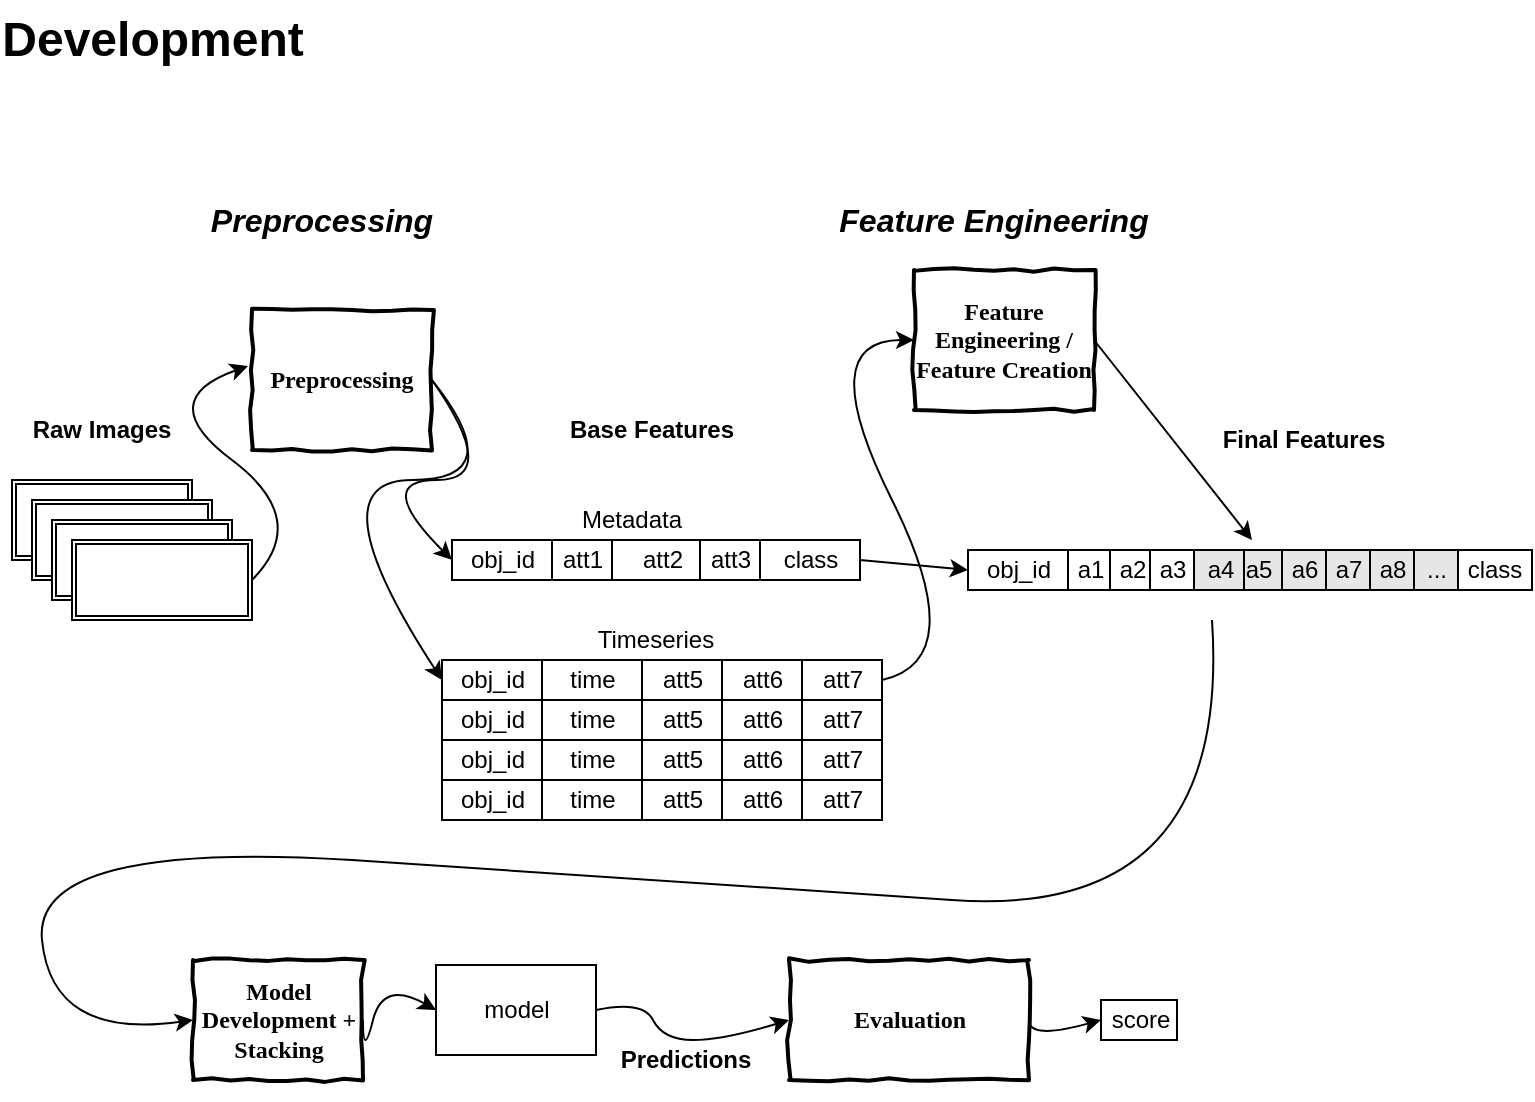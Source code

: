 <mxfile version="13.1.3" type="device"><diagram id="7KciXCJ1aW7BZ2kJWsPv" name="Page-1"><mxGraphModel dx="1173" dy="583" grid="1" gridSize="10" guides="1" tooltips="1" connect="1" arrows="1" fold="1" page="1" pageScale="1" pageWidth="850" pageHeight="1100" math="0" shadow="0"><root><mxCell id="0"/><mxCell id="1" parent="0"/><mxCell id="vH9QBmoqrxRi0e5e6W_i-3" value="Development" style="text;strokeColor=none;fillColor=none;html=1;fontSize=24;fontStyle=1;verticalAlign=middle;align=center;" parent="1" vertex="1"><mxGeometry x="80" y="20" width="100" height="40" as="geometry"/></mxCell><mxCell id="vH9QBmoqrxRi0e5e6W_i-5" value="" style="shape=ext;double=1;rounded=0;whiteSpace=wrap;html=1;" parent="1" vertex="1"><mxGeometry x="60" y="260" width="90" height="40" as="geometry"/></mxCell><mxCell id="vH9QBmoqrxRi0e5e6W_i-6" value="" style="shape=ext;double=1;rounded=0;whiteSpace=wrap;html=1;" parent="1" vertex="1"><mxGeometry x="70" y="270" width="90" height="40" as="geometry"/></mxCell><mxCell id="vH9QBmoqrxRi0e5e6W_i-7" value="" style="shape=ext;double=1;rounded=0;whiteSpace=wrap;html=1;" parent="1" vertex="1"><mxGeometry x="80" y="280" width="90" height="40" as="geometry"/></mxCell><mxCell id="vH9QBmoqrxRi0e5e6W_i-8" value="" style="shape=ext;double=1;rounded=0;whiteSpace=wrap;html=1;" parent="1" vertex="1"><mxGeometry x="90" y="290" width="90" height="40" as="geometry"/></mxCell><UserObject label="&lt;b&gt;Raw Images&lt;/b&gt;" placeholders="1" name="Variable" id="vH9QBmoqrxRi0e5e6W_i-9"><mxCell style="text;html=1;strokeColor=none;fillColor=none;align=center;verticalAlign=middle;whiteSpace=wrap;overflow=hidden;" parent="1" vertex="1"><mxGeometry x="65" y="225" width="80" height="20" as="geometry"/></mxCell></UserObject><mxCell id="vH9QBmoqrxRi0e5e6W_i-11" value="&lt;font style=&quot;font-size: 16px&quot;&gt;&lt;i&gt;&lt;b&gt;Feature Engineering&lt;/b&gt;&lt;/i&gt;&lt;/font&gt;" style="text;html=1;strokeColor=none;fillColor=none;align=center;verticalAlign=middle;whiteSpace=wrap;rounded=0;" parent="1" vertex="1"><mxGeometry x="460" y="120" width="182" height="20" as="geometry"/></mxCell><mxCell id="vH9QBmoqrxRi0e5e6W_i-14" value="time" style="html=1;" parent="1" vertex="1"><mxGeometry x="325" y="350" width="50" height="20" as="geometry"/></mxCell><mxCell id="vH9QBmoqrxRi0e5e6W_i-17" value="att1" style="html=1;" parent="1" vertex="1"><mxGeometry x="330" y="290" width="30" height="20" as="geometry"/></mxCell><mxCell id="vH9QBmoqrxRi0e5e6W_i-23" value="obj_id" style="html=1;" parent="1" vertex="1"><mxGeometry x="280" y="290" width="50" height="20" as="geometry"/></mxCell><mxCell id="vH9QBmoqrxRi0e5e6W_i-24" value="att2" style="html=1;" parent="1" vertex="1"><mxGeometry x="360" y="290" width="50" height="20" as="geometry"/></mxCell><mxCell id="vH9QBmoqrxRi0e5e6W_i-25" value="att3" style="html=1;" parent="1" vertex="1"><mxGeometry x="404" y="290" width="30" height="20" as="geometry"/></mxCell><mxCell id="vH9QBmoqrxRi0e5e6W_i-26" value="class" style="html=1;" parent="1" vertex="1"><mxGeometry x="434" y="290" width="50" height="20" as="geometry"/></mxCell><mxCell id="vH9QBmoqrxRi0e5e6W_i-27" value="Metadata" style="text;html=1;strokeColor=none;fillColor=none;align=center;verticalAlign=middle;whiteSpace=wrap;rounded=0;" parent="1" vertex="1"><mxGeometry x="275" y="270" width="190" height="20" as="geometry"/></mxCell><mxCell id="vH9QBmoqrxRi0e5e6W_i-28" value="Timeseries" style="text;html=1;strokeColor=none;fillColor=none;align=center;verticalAlign=middle;whiteSpace=wrap;rounded=0;" parent="1" vertex="1"><mxGeometry x="271.5" y="330" width="220" height="20" as="geometry"/></mxCell><mxCell id="vH9QBmoqrxRi0e5e6W_i-29" value="obj_id" style="html=1;" parent="1" vertex="1"><mxGeometry x="275" y="350" width="50" height="20" as="geometry"/></mxCell><mxCell id="vH9QBmoqrxRi0e5e6W_i-30" value="att5" style="html=1;" parent="1" vertex="1"><mxGeometry x="375" y="350" width="40" height="20" as="geometry"/></mxCell><mxCell id="vH9QBmoqrxRi0e5e6W_i-32" value="att7" style="html=1;" parent="1" vertex="1"><mxGeometry x="455" y="350" width="40" height="20" as="geometry"/></mxCell><mxCell id="vH9QBmoqrxRi0e5e6W_i-35" value="att6" style="html=1;" parent="1" vertex="1"><mxGeometry x="415" y="350" width="40" height="20" as="geometry"/></mxCell><mxCell id="vH9QBmoqrxRi0e5e6W_i-37" value="obj_id" style="html=1;" parent="1" vertex="1"><mxGeometry x="275" y="370" width="50" height="20" as="geometry"/></mxCell><mxCell id="vH9QBmoqrxRi0e5e6W_i-38" value="att5" style="html=1;" parent="1" vertex="1"><mxGeometry x="375" y="370" width="40" height="20" as="geometry"/></mxCell><mxCell id="vH9QBmoqrxRi0e5e6W_i-39" value="att7" style="html=1;" parent="1" vertex="1"><mxGeometry x="455" y="370" width="40" height="20" as="geometry"/></mxCell><mxCell id="vH9QBmoqrxRi0e5e6W_i-40" value="att6" style="html=1;" parent="1" vertex="1"><mxGeometry x="415" y="370" width="40" height="20" as="geometry"/></mxCell><mxCell id="vH9QBmoqrxRi0e5e6W_i-42" value="obj_id" style="html=1;" parent="1" vertex="1"><mxGeometry x="275" y="390" width="50" height="20" as="geometry"/></mxCell><mxCell id="vH9QBmoqrxRi0e5e6W_i-43" value="att5" style="html=1;" parent="1" vertex="1"><mxGeometry x="375" y="390" width="40" height="20" as="geometry"/></mxCell><mxCell id="vH9QBmoqrxRi0e5e6W_i-44" value="att7" style="html=1;" parent="1" vertex="1"><mxGeometry x="455" y="390" width="40" height="20" as="geometry"/></mxCell><mxCell id="vH9QBmoqrxRi0e5e6W_i-45" value="att6" style="html=1;" parent="1" vertex="1"><mxGeometry x="415" y="390" width="40" height="20" as="geometry"/></mxCell><mxCell id="vH9QBmoqrxRi0e5e6W_i-47" value="obj_id" style="html=1;" parent="1" vertex="1"><mxGeometry x="275" y="410" width="50" height="20" as="geometry"/></mxCell><mxCell id="vH9QBmoqrxRi0e5e6W_i-48" value="att5" style="html=1;" parent="1" vertex="1"><mxGeometry x="375" y="410" width="40" height="20" as="geometry"/></mxCell><mxCell id="vH9QBmoqrxRi0e5e6W_i-49" value="att7" style="html=1;" parent="1" vertex="1"><mxGeometry x="455" y="410" width="40" height="20" as="geometry"/></mxCell><mxCell id="vH9QBmoqrxRi0e5e6W_i-50" value="att6" style="html=1;" parent="1" vertex="1"><mxGeometry x="415" y="410" width="40" height="20" as="geometry"/></mxCell><mxCell id="vH9QBmoqrxRi0e5e6W_i-51" value="time" style="html=1;" parent="1" vertex="1"><mxGeometry x="325" y="370" width="50" height="20" as="geometry"/></mxCell><mxCell id="vH9QBmoqrxRi0e5e6W_i-52" value="time" style="html=1;" parent="1" vertex="1"><mxGeometry x="325" y="390" width="50" height="20" as="geometry"/></mxCell><mxCell id="vH9QBmoqrxRi0e5e6W_i-53" value="time" style="html=1;" parent="1" vertex="1"><mxGeometry x="325" y="410" width="50" height="20" as="geometry"/></mxCell><UserObject label="&lt;b&gt;Base Features&lt;/b&gt;" placeholders="1" name="Variable" id="vH9QBmoqrxRi0e5e6W_i-55"><mxCell style="text;html=1;strokeColor=none;fillColor=none;align=center;verticalAlign=middle;whiteSpace=wrap;overflow=hidden;" parent="1" vertex="1"><mxGeometry x="335" y="215" width="90" height="40" as="geometry"/></mxCell></UserObject><UserObject label="&lt;b&gt;Final Features&lt;/b&gt;" placeholders="1" name="Variable" id="vH9QBmoqrxRi0e5e6W_i-58"><mxCell style="text;html=1;strokeColor=none;fillColor=none;align=center;verticalAlign=middle;whiteSpace=wrap;overflow=hidden;" parent="1" vertex="1"><mxGeometry x="661" y="220" width="90" height="40" as="geometry"/></mxCell></UserObject><mxCell id="vH9QBmoqrxRi0e5e6W_i-59" value="&lt;font style=&quot;font-size: 16px&quot;&gt;&lt;i&gt;&lt;b&gt;Preprocessing&lt;/b&gt;&lt;/i&gt;&lt;/font&gt;" style="text;html=1;strokeColor=none;fillColor=none;align=center;verticalAlign=middle;whiteSpace=wrap;rounded=0;" parent="1" vertex="1"><mxGeometry x="150" y="120" width="130" height="20" as="geometry"/></mxCell><mxCell id="vH9QBmoqrxRi0e5e6W_i-63" value="a1" style="html=1;" parent="1" vertex="1"><mxGeometry x="588" y="295" width="22" height="20" as="geometry"/></mxCell><mxCell id="vH9QBmoqrxRi0e5e6W_i-64" value="obj_id" style="html=1;" parent="1" vertex="1"><mxGeometry x="538" y="295" width="50" height="20" as="geometry"/></mxCell><mxCell id="vH9QBmoqrxRi0e5e6W_i-67" value="class" style="html=1;" parent="1" vertex="1"><mxGeometry x="782" y="295" width="38" height="20" as="geometry"/></mxCell><mxCell id="vH9QBmoqrxRi0e5e6W_i-70" value="a2" style="html=1;" parent="1" vertex="1"><mxGeometry x="609" y="295" width="22" height="20" as="geometry"/></mxCell><mxCell id="vH9QBmoqrxRi0e5e6W_i-71" value="a3" style="html=1;" parent="1" vertex="1"><mxGeometry x="629" y="295" width="22" height="20" as="geometry"/></mxCell><mxCell id="vH9QBmoqrxRi0e5e6W_i-72" value="" style="html=1;" parent="1" vertex="1"><mxGeometry x="651" y="295" width="22" height="20" as="geometry"/></mxCell><mxCell id="vH9QBmoqrxRi0e5e6W_i-73" value="a5" style="html=1;fillColor=#E6E6E6;" parent="1" vertex="1"><mxGeometry x="670" y="295" width="25" height="20" as="geometry"/></mxCell><mxCell id="vH9QBmoqrxRi0e5e6W_i-74" value="a6" style="html=1;fillColor=#E6E6E6;" parent="1" vertex="1"><mxGeometry x="695" y="295" width="22" height="20" as="geometry"/></mxCell><mxCell id="vH9QBmoqrxRi0e5e6W_i-75" value="a7" style="html=1;fillColor=#E6E6E6;" parent="1" vertex="1"><mxGeometry x="717" y="295" width="22" height="20" as="geometry"/></mxCell><mxCell id="vH9QBmoqrxRi0e5e6W_i-76" value="a8" style="html=1;fillColor=#E6E6E6;" parent="1" vertex="1"><mxGeometry x="739" y="295" width="22" height="20" as="geometry"/></mxCell><mxCell id="vH9QBmoqrxRi0e5e6W_i-77" value="..." style="html=1;fillColor=#E6E6E6;" parent="1" vertex="1"><mxGeometry x="761" y="295" width="22" height="20" as="geometry"/></mxCell><mxCell id="vH9QBmoqrxRi0e5e6W_i-87" value="model" style="html=1;" parent="1" vertex="1"><mxGeometry x="272" y="502.5" width="80" height="45" as="geometry"/></mxCell><mxCell id="vH9QBmoqrxRi0e5e6W_i-97" value="Model Development + Stacking" style="html=1;whiteSpace=wrap;comic=1;strokeWidth=2;fontFamily=Comic Sans MS;fontStyle=1;" parent="1" vertex="1"><mxGeometry x="150.5" y="500" width="85" height="60" as="geometry"/></mxCell><mxCell id="vH9QBmoqrxRi0e5e6W_i-99" value="" style="curved=1;endArrow=classic;html=1;entryX=0;entryY=0.5;entryDx=0;entryDy=0;" parent="1" target="vH9QBmoqrxRi0e5e6W_i-97" edge="1"><mxGeometry width="50" height="50" relative="1" as="geometry"><mxPoint x="660" y="330" as="sourcePoint"/><mxPoint x="110" y="690" as="targetPoint"/><Array as="points"><mxPoint x="670" y="480"/><mxPoint x="390" y="460"/><mxPoint x="70" y="440"/><mxPoint x="80" y="540"/></Array></mxGeometry></mxCell><mxCell id="vH9QBmoqrxRi0e5e6W_i-100" value="Feature Engineering / Feature Creation" style="html=1;whiteSpace=wrap;comic=1;strokeWidth=2;fontFamily=Comic Sans MS;fontStyle=1;" parent="1" vertex="1"><mxGeometry x="511" y="155" width="90" height="70" as="geometry"/></mxCell><mxCell id="vH9QBmoqrxRi0e5e6W_i-101" value="Preprocessing" style="html=1;whiteSpace=wrap;comic=1;strokeWidth=2;fontFamily=Comic Sans MS;fontStyle=1;" parent="1" vertex="1"><mxGeometry x="180" y="175" width="90" height="70" as="geometry"/></mxCell><mxCell id="vH9QBmoqrxRi0e5e6W_i-103" value="" style="curved=1;endArrow=classic;html=1;entryX=0;entryY=0.5;entryDx=0;entryDy=0;exitX=1;exitY=0.5;exitDx=0;exitDy=0;" parent="1" source="vH9QBmoqrxRi0e5e6W_i-97" target="vH9QBmoqrxRi0e5e6W_i-87" edge="1"><mxGeometry width="50" height="50" relative="1" as="geometry"><mxPoint x="65.5" y="630" as="sourcePoint"/><mxPoint x="115.5" y="580" as="targetPoint"/><Array as="points"><mxPoint x="235.5" y="550"/><mxPoint x="245.5" y="510"/></Array></mxGeometry></mxCell><mxCell id="vH9QBmoqrxRi0e5e6W_i-106" value="" style="curved=1;endArrow=classic;html=1;entryX=-0.022;entryY=0.4;entryDx=0;entryDy=0;entryPerimeter=0;exitX=1;exitY=0.5;exitDx=0;exitDy=0;" parent="1" source="vH9QBmoqrxRi0e5e6W_i-8" target="vH9QBmoqrxRi0e5e6W_i-101" edge="1"><mxGeometry width="50" height="50" relative="1" as="geometry"><mxPoint x="60" y="790" as="sourcePoint"/><mxPoint x="110" y="740" as="targetPoint"/><Array as="points"><mxPoint x="210" y="280"/><mxPoint x="130" y="220"/></Array></mxGeometry></mxCell><mxCell id="vH9QBmoqrxRi0e5e6W_i-107" value="" style="curved=1;endArrow=classic;html=1;entryX=0;entryY=0.5;entryDx=0;entryDy=0;exitX=1;exitY=0.5;exitDx=0;exitDy=0;" parent="1" source="vH9QBmoqrxRi0e5e6W_i-101" target="vH9QBmoqrxRi0e5e6W_i-23" edge="1"><mxGeometry width="50" height="50" relative="1" as="geometry"><mxPoint x="190" y="320" as="sourcePoint"/><mxPoint x="188.02" y="213" as="targetPoint"/><Array as="points"><mxPoint x="305" y="260"/><mxPoint x="240" y="260"/></Array></mxGeometry></mxCell><mxCell id="vH9QBmoqrxRi0e5e6W_i-108" value="" style="curved=1;endArrow=classic;html=1;entryX=0;entryY=0.5;entryDx=0;entryDy=0;exitX=1;exitY=0.5;exitDx=0;exitDy=0;" parent="1" source="vH9QBmoqrxRi0e5e6W_i-101" target="vH9QBmoqrxRi0e5e6W_i-29" edge="1"><mxGeometry width="50" height="50" relative="1" as="geometry"><mxPoint x="280" y="220" as="sourcePoint"/><mxPoint x="290" y="310" as="targetPoint"/><Array as="points"><mxPoint x="310" y="260"/><mxPoint x="210" y="260"/></Array></mxGeometry></mxCell><mxCell id="vH9QBmoqrxRi0e5e6W_i-111" value="" style="curved=1;endArrow=classic;html=1;entryX=0;entryY=0.5;entryDx=0;entryDy=0;exitX=1;exitY=0.5;exitDx=0;exitDy=0;" parent="1" source="vH9QBmoqrxRi0e5e6W_i-32" target="vH9QBmoqrxRi0e5e6W_i-100" edge="1"><mxGeometry width="50" height="50" relative="1" as="geometry"><mxPoint x="400" y="470" as="sourcePoint"/><mxPoint x="110" y="810" as="targetPoint"/><Array as="points"><mxPoint x="540" y="350"/><mxPoint x="460" y="190"/></Array></mxGeometry></mxCell><mxCell id="vH9QBmoqrxRi0e5e6W_i-112" value="" style="curved=1;endArrow=classic;html=1;exitX=1;exitY=0.5;exitDx=0;exitDy=0;" parent="1" source="vH9QBmoqrxRi0e5e6W_i-100" edge="1"><mxGeometry width="50" height="50" relative="1" as="geometry"><mxPoint x="524" y="370" as="sourcePoint"/><mxPoint x="680" y="290" as="targetPoint"/><Array as="points"/></mxGeometry></mxCell><mxCell id="vH9QBmoqrxRi0e5e6W_i-114" value="Evaluation" style="html=1;whiteSpace=wrap;comic=1;strokeWidth=2;fontFamily=Comic Sans MS;fontStyle=1;" parent="1" vertex="1"><mxGeometry x="448.5" y="500" width="120" height="60" as="geometry"/></mxCell><UserObject label="&lt;b&gt;Predictions&lt;/b&gt;" placeholders="1" name="Variable" id="vH9QBmoqrxRi0e5e6W_i-115"><mxCell style="text;html=1;strokeColor=none;fillColor=none;align=center;verticalAlign=middle;whiteSpace=wrap;overflow=hidden;" parent="1" vertex="1"><mxGeometry x="351.5" y="530" width="90" height="40" as="geometry"/></mxCell></UserObject><mxCell id="vH9QBmoqrxRi0e5e6W_i-117" value="score" style="html=1;" parent="1" vertex="1"><mxGeometry x="604.5" y="520" width="38" height="20" as="geometry"/></mxCell><mxCell id="vH9QBmoqrxRi0e5e6W_i-122" value="" style="curved=1;endArrow=classic;html=1;entryX=0;entryY=0.5;entryDx=0;entryDy=0;exitX=1;exitY=0.5;exitDx=0;exitDy=0;" parent="1" source="vH9QBmoqrxRi0e5e6W_i-87" target="vH9QBmoqrxRi0e5e6W_i-114" edge="1"><mxGeometry width="50" height="50" relative="1" as="geometry"><mxPoint x="345.5" y="630" as="sourcePoint"/><mxPoint x="275.5" y="532.5" as="targetPoint"/><Array as="points"><mxPoint x="375.5" y="520"/><mxPoint x="385.5" y="540"/><mxPoint x="415.5" y="540"/></Array></mxGeometry></mxCell><mxCell id="vH9QBmoqrxRi0e5e6W_i-127" value="" style="curved=1;endArrow=classic;html=1;entryX=0;entryY=0.5;entryDx=0;entryDy=0;exitX=1;exitY=0.5;exitDx=0;exitDy=0;" parent="1" source="vH9QBmoqrxRi0e5e6W_i-114" target="vH9QBmoqrxRi0e5e6W_i-117" edge="1"><mxGeometry width="50" height="50" relative="1" as="geometry"><mxPoint x="55.5" y="810" as="sourcePoint"/><mxPoint x="105.5" y="760" as="targetPoint"/><Array as="points"><mxPoint x="568.5" y="540"/></Array></mxGeometry></mxCell><mxCell id="p8A8zYj2d2UH3JZ5QmJp-2" value="a4" style="html=1;fillColor=#E6E6E6;" vertex="1" parent="1"><mxGeometry x="651" y="295" width="25" height="20" as="geometry"/></mxCell><mxCell id="p8A8zYj2d2UH3JZ5QmJp-3" value="" style="curved=1;endArrow=classic;html=1;exitX=1;exitY=0.5;exitDx=0;exitDy=0;entryX=0;entryY=0.5;entryDx=0;entryDy=0;" edge="1" parent="1" source="vH9QBmoqrxRi0e5e6W_i-26" target="vH9QBmoqrxRi0e5e6W_i-64"><mxGeometry width="50" height="50" relative="1" as="geometry"><mxPoint x="611.0" y="200" as="sourcePoint"/><mxPoint x="690" y="300" as="targetPoint"/><Array as="points"/></mxGeometry></mxCell></root></mxGraphModel></diagram></mxfile>